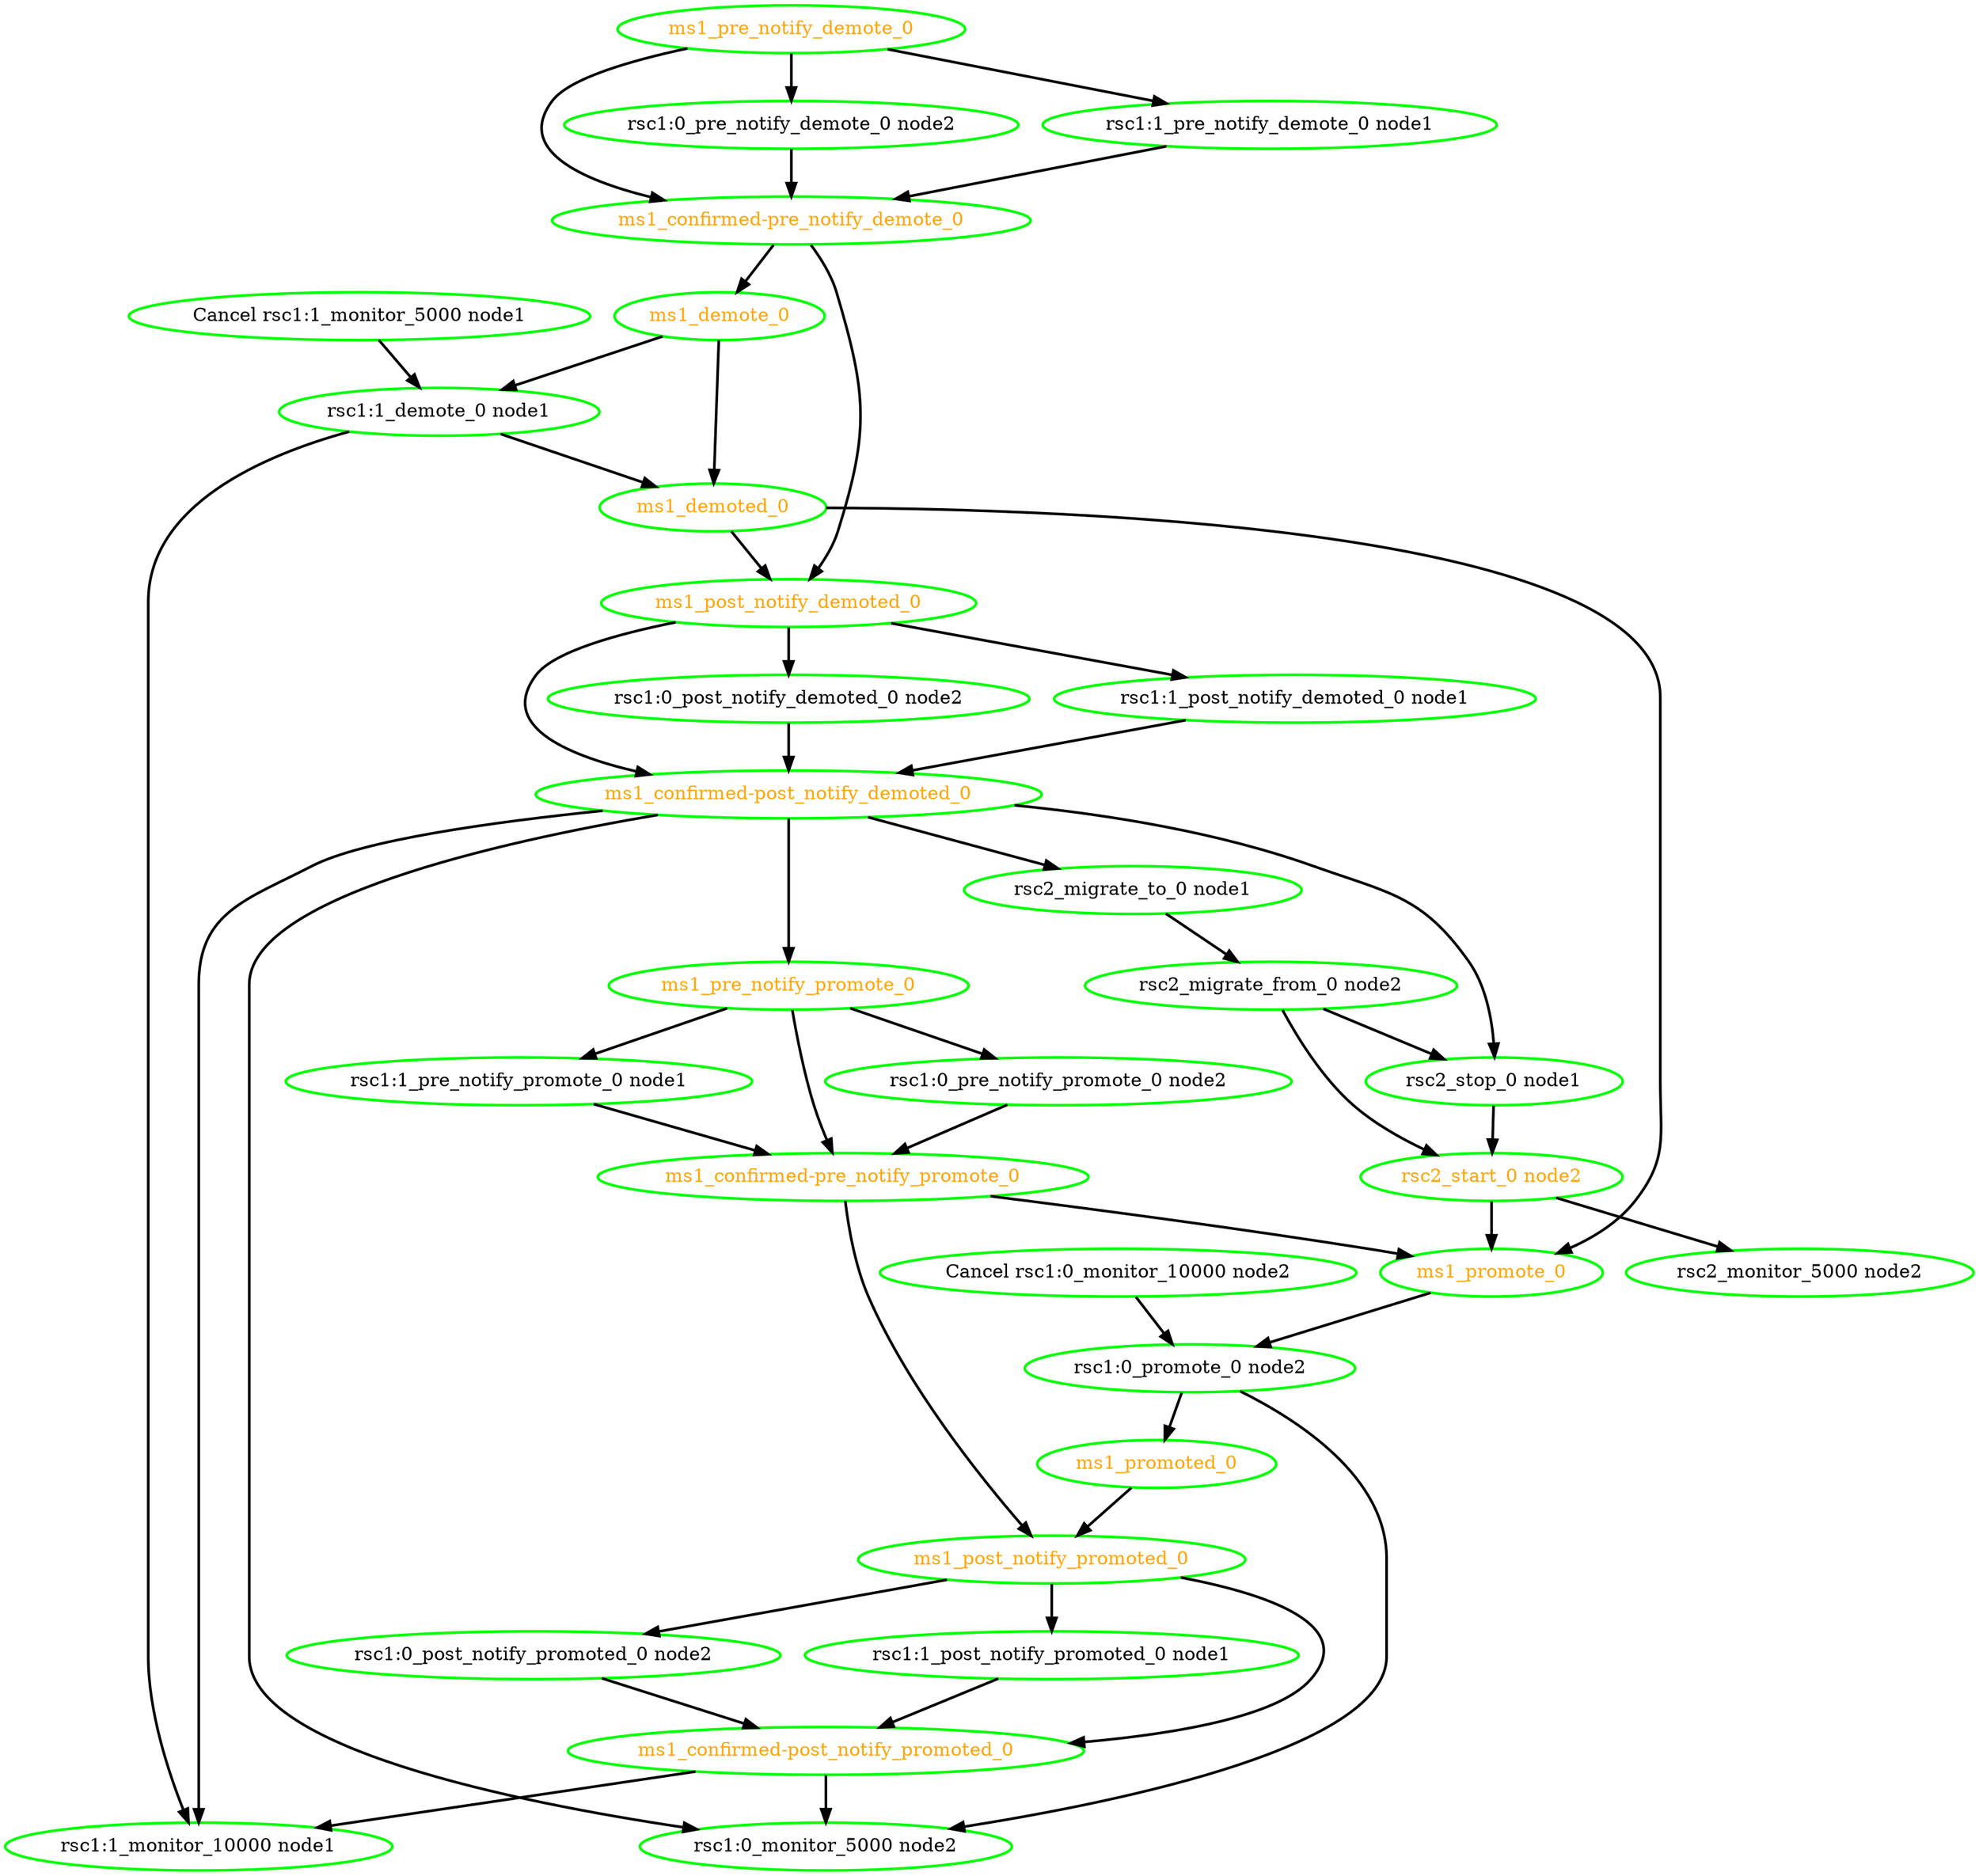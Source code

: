 digraph "g" {
"Cancel rsc1:0_monitor_10000 node2" -> "rsc1:0_promote_0 node2" [ style = bold]
"Cancel rsc1:0_monitor_10000 node2" [ style=bold color="green" fontcolor="black"]
"Cancel rsc1:1_monitor_5000 node1" -> "rsc1:1_demote_0 node1" [ style = bold]
"Cancel rsc1:1_monitor_5000 node1" [ style=bold color="green" fontcolor="black"]
"ms1_confirmed-post_notify_demoted_0" -> "ms1_pre_notify_promote_0" [ style = bold]
"ms1_confirmed-post_notify_demoted_0" -> "rsc1:0_monitor_5000 node2" [ style = bold]
"ms1_confirmed-post_notify_demoted_0" -> "rsc1:1_monitor_10000 node1" [ style = bold]
"ms1_confirmed-post_notify_demoted_0" -> "rsc2_migrate_to_0 node1" [ style = bold]
"ms1_confirmed-post_notify_demoted_0" -> "rsc2_stop_0 node1" [ style = bold]
"ms1_confirmed-post_notify_demoted_0" [ style=bold color="green" fontcolor="orange"]
"ms1_confirmed-post_notify_promoted_0" -> "rsc1:0_monitor_5000 node2" [ style = bold]
"ms1_confirmed-post_notify_promoted_0" -> "rsc1:1_monitor_10000 node1" [ style = bold]
"ms1_confirmed-post_notify_promoted_0" [ style=bold color="green" fontcolor="orange"]
"ms1_confirmed-pre_notify_demote_0" -> "ms1_demote_0" [ style = bold]
"ms1_confirmed-pre_notify_demote_0" -> "ms1_post_notify_demoted_0" [ style = bold]
"ms1_confirmed-pre_notify_demote_0" [ style=bold color="green" fontcolor="orange"]
"ms1_confirmed-pre_notify_promote_0" -> "ms1_post_notify_promoted_0" [ style = bold]
"ms1_confirmed-pre_notify_promote_0" -> "ms1_promote_0" [ style = bold]
"ms1_confirmed-pre_notify_promote_0" [ style=bold color="green" fontcolor="orange"]
"ms1_demote_0" -> "ms1_demoted_0" [ style = bold]
"ms1_demote_0" -> "rsc1:1_demote_0 node1" [ style = bold]
"ms1_demote_0" [ style=bold color="green" fontcolor="orange"]
"ms1_demoted_0" -> "ms1_post_notify_demoted_0" [ style = bold]
"ms1_demoted_0" -> "ms1_promote_0" [ style = bold]
"ms1_demoted_0" [ style=bold color="green" fontcolor="orange"]
"ms1_post_notify_demoted_0" -> "ms1_confirmed-post_notify_demoted_0" [ style = bold]
"ms1_post_notify_demoted_0" -> "rsc1:0_post_notify_demoted_0 node2" [ style = bold]
"ms1_post_notify_demoted_0" -> "rsc1:1_post_notify_demoted_0 node1" [ style = bold]
"ms1_post_notify_demoted_0" [ style=bold color="green" fontcolor="orange"]
"ms1_post_notify_promoted_0" -> "ms1_confirmed-post_notify_promoted_0" [ style = bold]
"ms1_post_notify_promoted_0" -> "rsc1:0_post_notify_promoted_0 node2" [ style = bold]
"ms1_post_notify_promoted_0" -> "rsc1:1_post_notify_promoted_0 node1" [ style = bold]
"ms1_post_notify_promoted_0" [ style=bold color="green" fontcolor="orange"]
"ms1_pre_notify_demote_0" -> "ms1_confirmed-pre_notify_demote_0" [ style = bold]
"ms1_pre_notify_demote_0" -> "rsc1:0_pre_notify_demote_0 node2" [ style = bold]
"ms1_pre_notify_demote_0" -> "rsc1:1_pre_notify_demote_0 node1" [ style = bold]
"ms1_pre_notify_demote_0" [ style=bold color="green" fontcolor="orange"]
"ms1_pre_notify_promote_0" -> "ms1_confirmed-pre_notify_promote_0" [ style = bold]
"ms1_pre_notify_promote_0" -> "rsc1:0_pre_notify_promote_0 node2" [ style = bold]
"ms1_pre_notify_promote_0" -> "rsc1:1_pre_notify_promote_0 node1" [ style = bold]
"ms1_pre_notify_promote_0" [ style=bold color="green" fontcolor="orange"]
"ms1_promote_0" -> "rsc1:0_promote_0 node2" [ style = bold]
"ms1_promote_0" [ style=bold color="green" fontcolor="orange"]
"ms1_promoted_0" -> "ms1_post_notify_promoted_0" [ style = bold]
"ms1_promoted_0" [ style=bold color="green" fontcolor="orange"]
"rsc1:0_monitor_5000 node2" [ style=bold color="green" fontcolor="black"]
"rsc1:0_post_notify_demoted_0 node2" -> "ms1_confirmed-post_notify_demoted_0" [ style = bold]
"rsc1:0_post_notify_demoted_0 node2" [ style=bold color="green" fontcolor="black"]
"rsc1:0_post_notify_promoted_0 node2" -> "ms1_confirmed-post_notify_promoted_0" [ style = bold]
"rsc1:0_post_notify_promoted_0 node2" [ style=bold color="green" fontcolor="black"]
"rsc1:0_pre_notify_demote_0 node2" -> "ms1_confirmed-pre_notify_demote_0" [ style = bold]
"rsc1:0_pre_notify_demote_0 node2" [ style=bold color="green" fontcolor="black"]
"rsc1:0_pre_notify_promote_0 node2" -> "ms1_confirmed-pre_notify_promote_0" [ style = bold]
"rsc1:0_pre_notify_promote_0 node2" [ style=bold color="green" fontcolor="black"]
"rsc1:0_promote_0 node2" -> "ms1_promoted_0" [ style = bold]
"rsc1:0_promote_0 node2" -> "rsc1:0_monitor_5000 node2" [ style = bold]
"rsc1:0_promote_0 node2" [ style=bold color="green" fontcolor="black"]
"rsc1:1_demote_0 node1" -> "ms1_demoted_0" [ style = bold]
"rsc1:1_demote_0 node1" -> "rsc1:1_monitor_10000 node1" [ style = bold]
"rsc1:1_demote_0 node1" [ style=bold color="green" fontcolor="black"]
"rsc1:1_monitor_10000 node1" [ style=bold color="green" fontcolor="black"]
"rsc1:1_post_notify_demoted_0 node1" -> "ms1_confirmed-post_notify_demoted_0" [ style = bold]
"rsc1:1_post_notify_demoted_0 node1" [ style=bold color="green" fontcolor="black"]
"rsc1:1_post_notify_promoted_0 node1" -> "ms1_confirmed-post_notify_promoted_0" [ style = bold]
"rsc1:1_post_notify_promoted_0 node1" [ style=bold color="green" fontcolor="black"]
"rsc1:1_pre_notify_demote_0 node1" -> "ms1_confirmed-pre_notify_demote_0" [ style = bold]
"rsc1:1_pre_notify_demote_0 node1" [ style=bold color="green" fontcolor="black"]
"rsc1:1_pre_notify_promote_0 node1" -> "ms1_confirmed-pre_notify_promote_0" [ style = bold]
"rsc1:1_pre_notify_promote_0 node1" [ style=bold color="green" fontcolor="black"]
"rsc2_migrate_from_0 node2" -> "rsc2_start_0 node2" [ style = bold]
"rsc2_migrate_from_0 node2" -> "rsc2_stop_0 node1" [ style = bold]
"rsc2_migrate_from_0 node2" [ style=bold color="green" fontcolor="black"]
"rsc2_migrate_to_0 node1" -> "rsc2_migrate_from_0 node2" [ style = bold]
"rsc2_migrate_to_0 node1" [ style=bold color="green" fontcolor="black"]
"rsc2_monitor_5000 node2" [ style=bold color="green" fontcolor="black"]
"rsc2_start_0 node2" -> "ms1_promote_0" [ style = bold]
"rsc2_start_0 node2" -> "rsc2_monitor_5000 node2" [ style = bold]
"rsc2_start_0 node2" [ style=bold color="green" fontcolor="orange"]
"rsc2_stop_0 node1" -> "rsc2_start_0 node2" [ style = bold]
"rsc2_stop_0 node1" [ style=bold color="green" fontcolor="black"]
}
